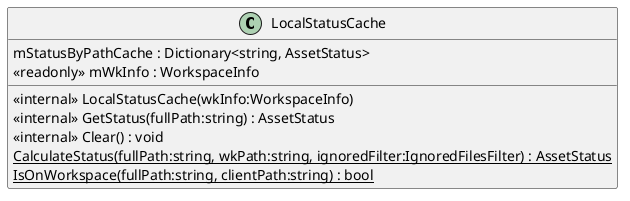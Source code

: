 @startuml
class LocalStatusCache {
    <<internal>> LocalStatusCache(wkInfo:WorkspaceInfo)
    <<internal>> GetStatus(fullPath:string) : AssetStatus
    <<internal>> Clear() : void
    {static} CalculateStatus(fullPath:string, wkPath:string, ignoredFilter:IgnoredFilesFilter) : AssetStatus
    {static} IsOnWorkspace(fullPath:string, clientPath:string) : bool
    mStatusByPathCache : Dictionary<string, AssetStatus>
    <<readonly>> mWkInfo : WorkspaceInfo
}
@enduml
